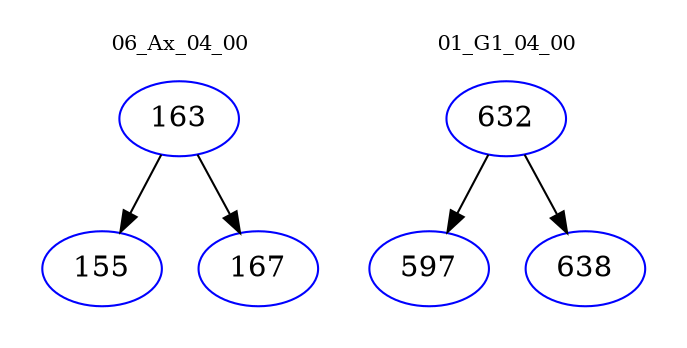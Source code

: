 digraph{
subgraph cluster_0 {
color = white
label = "06_Ax_04_00";
fontsize=10;
T0_163 [label="163", color="blue"]
T0_163 -> T0_155 [color="black"]
T0_155 [label="155", color="blue"]
T0_163 -> T0_167 [color="black"]
T0_167 [label="167", color="blue"]
}
subgraph cluster_1 {
color = white
label = "01_G1_04_00";
fontsize=10;
T1_632 [label="632", color="blue"]
T1_632 -> T1_597 [color="black"]
T1_597 [label="597", color="blue"]
T1_632 -> T1_638 [color="black"]
T1_638 [label="638", color="blue"]
}
}
